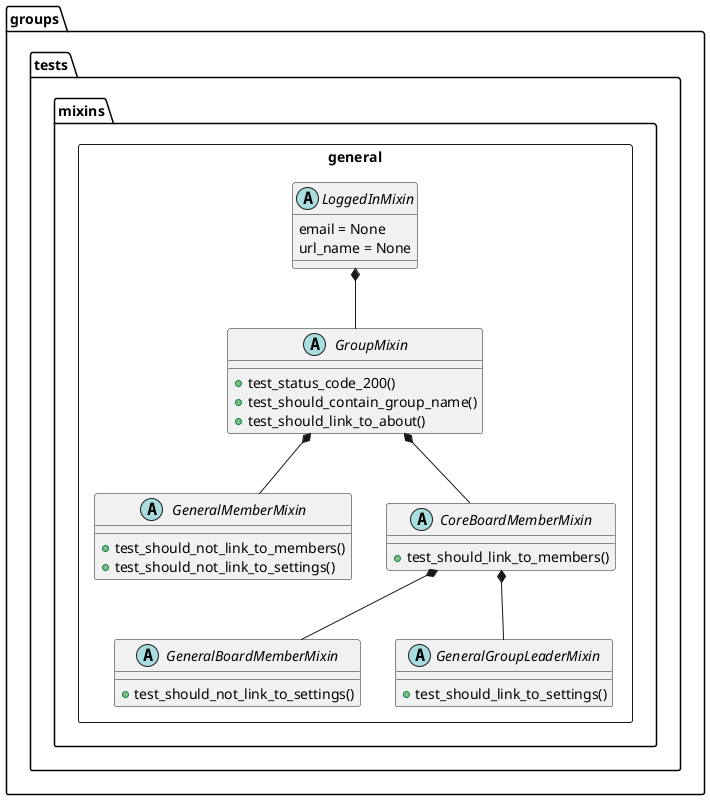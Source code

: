 @startuml
package groups.tests.mixins.general <<Rectangle>> {
  abstract class LoggedInMixin {
    email = None
    url_name = None
  }
  abstract class GroupMixin {
    + test_status_code_200()
    + test_should_contain_group_name()
    + test_should_link_to_about()
  }
  abstract class GeneralMemberMixin {
    + test_should_not_link_to_members()
    + test_should_not_link_to_settings()
  }
  abstract class CoreBoardMemberMixin {
    + test_should_link_to_members()
  }
  abstract class GeneralBoardMemberMixin {
    + test_should_not_link_to_settings()
  }
  abstract class GeneralGroupLeaderMixin {
    + test_should_link_to_settings()
  }

  LoggedInMixin *-- GroupMixin
  GroupMixin *-- CoreBoardMemberMixin
  GroupMixin *-- GeneralMemberMixin
  CoreBoardMemberMixin *-- GeneralBoardMemberMixin
  CoreBoardMemberMixin *-- GeneralGroupLeaderMixin
}
@enduml
